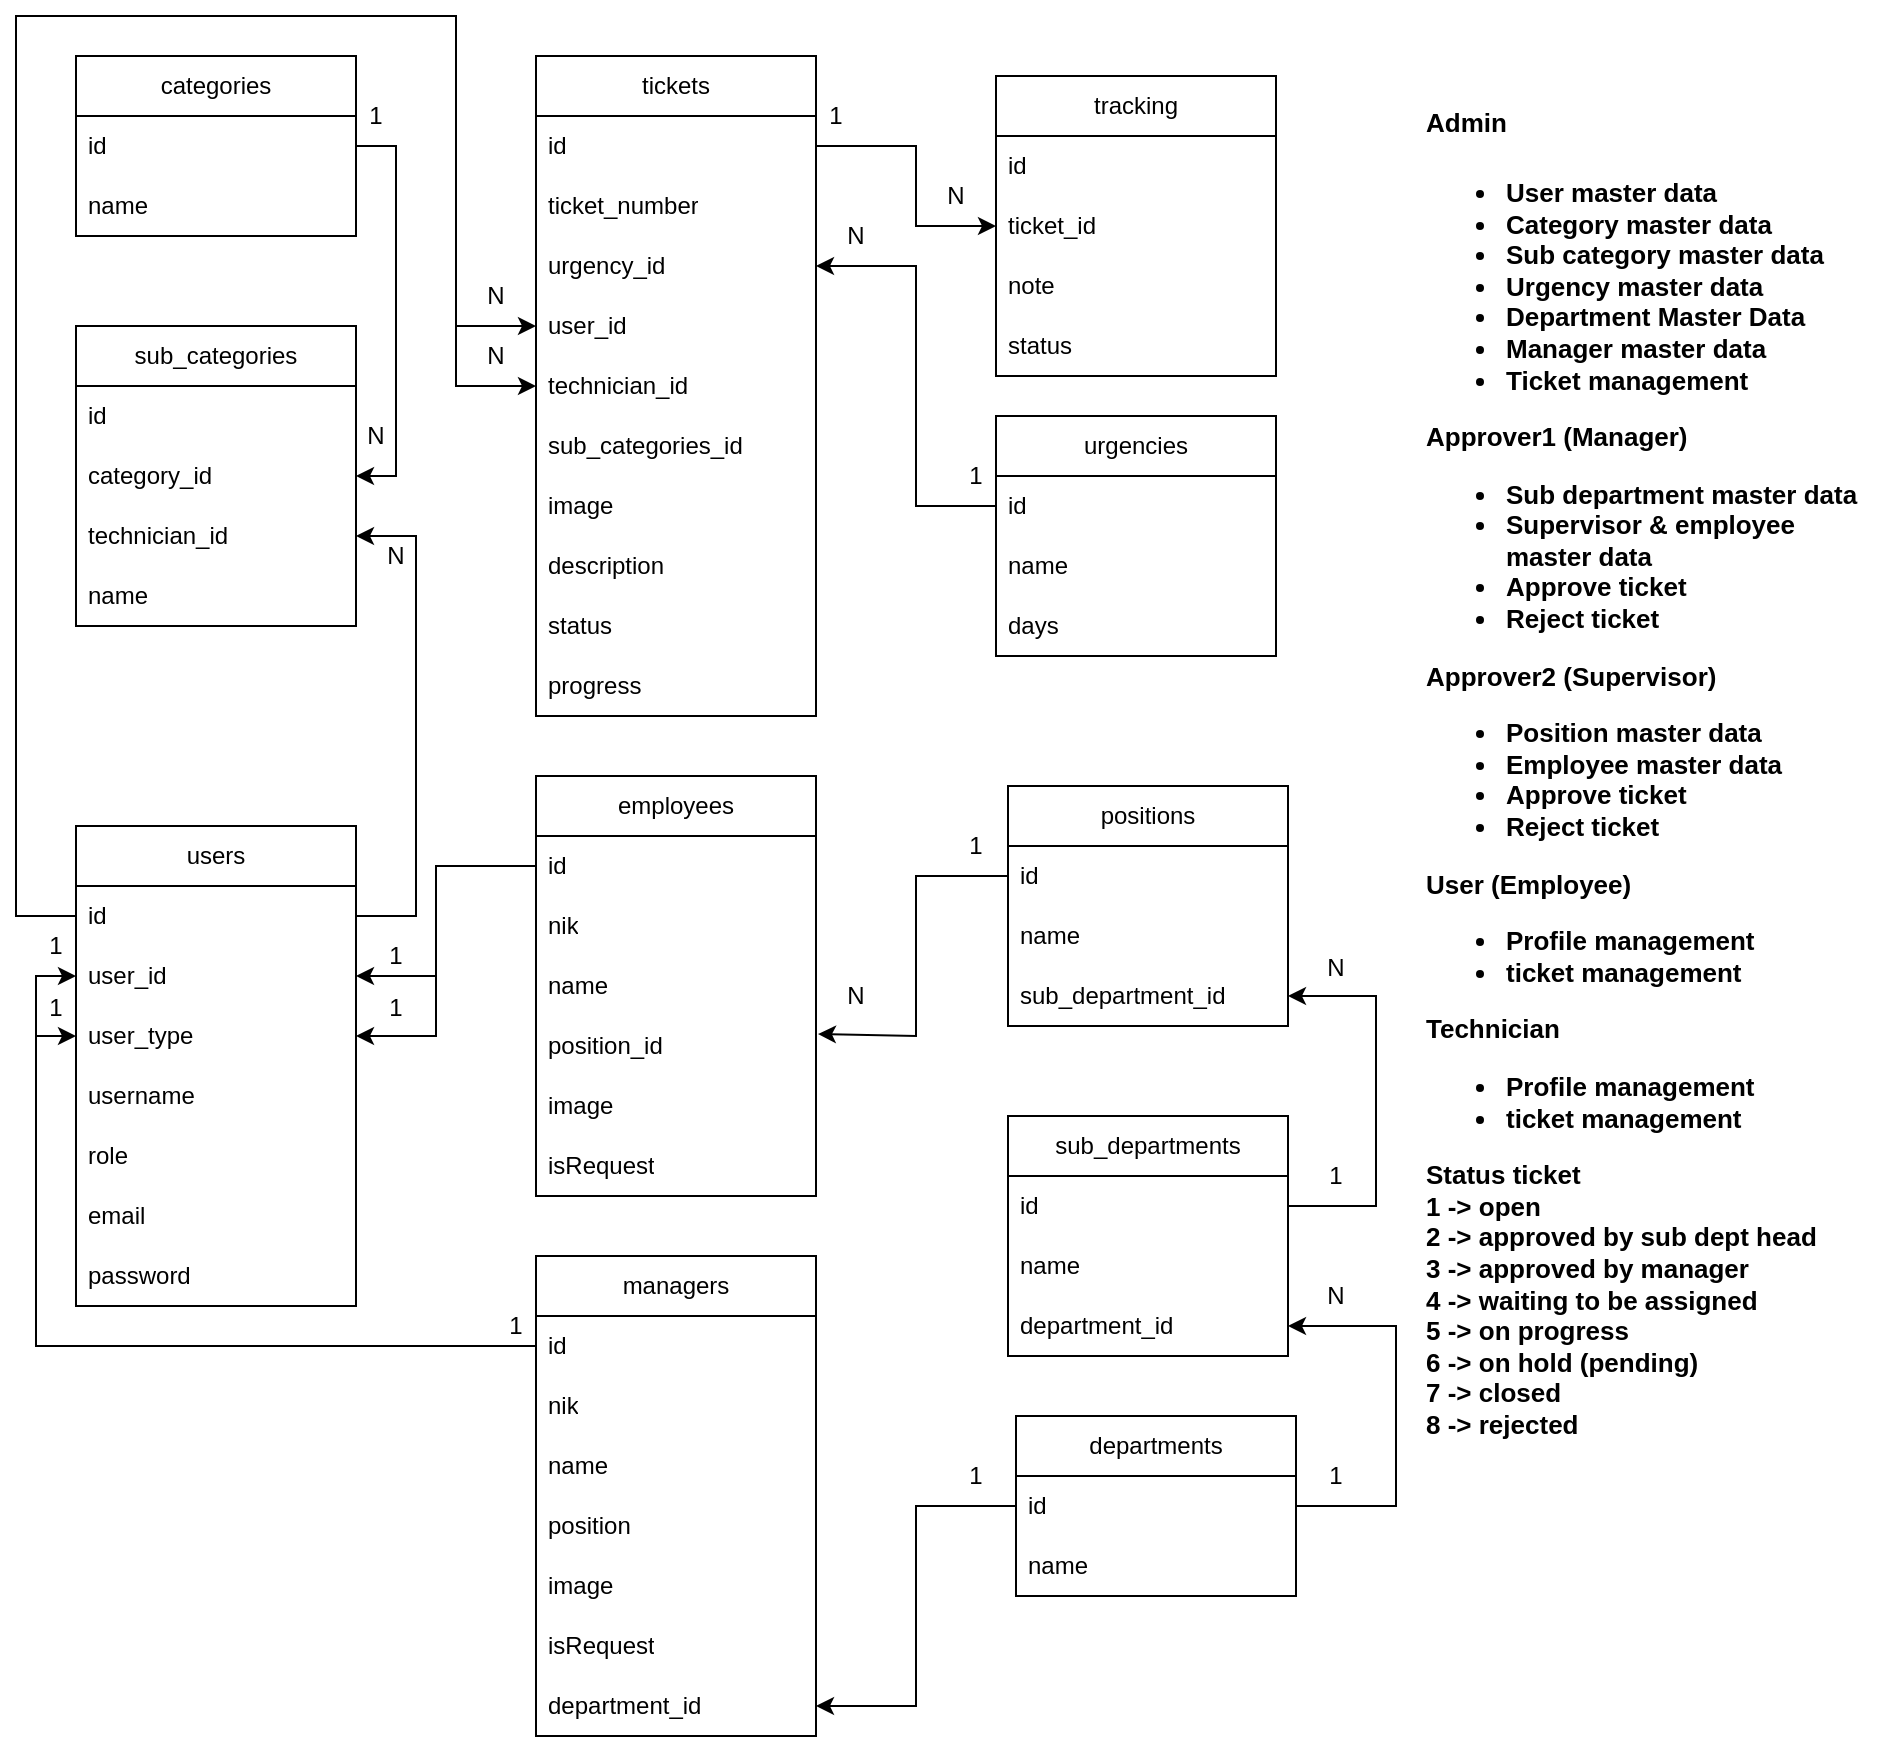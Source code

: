 <mxfile version="20.8.16" type="device"><diagram name="Page-1" id="0EuA_HHqCVJTJ_xs9rzS"><mxGraphModel dx="1036" dy="1723" grid="1" gridSize="10" guides="1" tooltips="1" connect="1" arrows="1" fold="1" page="1" pageScale="1" pageWidth="850" pageHeight="1100" math="0" shadow="0"><root><mxCell id="0"/><mxCell id="1" parent="0"/><mxCell id="qsexXVoCJ8P-9sN_48wS-1" value="users" style="swimlane;fontStyle=0;childLayout=stackLayout;horizontal=1;startSize=30;horizontalStack=0;resizeParent=1;resizeParentMax=0;resizeLast=0;collapsible=1;marginBottom=0;whiteSpace=wrap;html=1;" parent="1" vertex="1"><mxGeometry x="60" y="175" width="140" height="240" as="geometry"/></mxCell><mxCell id="qsexXVoCJ8P-9sN_48wS-2" value="id" style="text;strokeColor=none;fillColor=none;align=left;verticalAlign=middle;spacingLeft=4;spacingRight=4;overflow=hidden;points=[[0,0.5],[1,0.5]];portConstraint=eastwest;rotatable=0;whiteSpace=wrap;html=1;" parent="qsexXVoCJ8P-9sN_48wS-1" vertex="1"><mxGeometry y="30" width="140" height="30" as="geometry"/></mxCell><mxCell id="qsexXVoCJ8P-9sN_48wS-28" value="user_id" style="text;strokeColor=none;fillColor=none;align=left;verticalAlign=middle;spacingLeft=4;spacingRight=4;overflow=hidden;points=[[0,0.5],[1,0.5]];portConstraint=eastwest;rotatable=0;whiteSpace=wrap;html=1;" parent="qsexXVoCJ8P-9sN_48wS-1" vertex="1"><mxGeometry y="60" width="140" height="30" as="geometry"/></mxCell><mxCell id="W1S1gj_elr8ZswR3J34Q-18" value="user_type" style="text;strokeColor=none;fillColor=none;align=left;verticalAlign=middle;spacingLeft=4;spacingRight=4;overflow=hidden;points=[[0,0.5],[1,0.5]];portConstraint=eastwest;rotatable=0;whiteSpace=wrap;html=1;" parent="qsexXVoCJ8P-9sN_48wS-1" vertex="1"><mxGeometry y="90" width="140" height="30" as="geometry"/></mxCell><mxCell id="qsexXVoCJ8P-9sN_48wS-3" value="username" style="text;strokeColor=none;fillColor=none;align=left;verticalAlign=middle;spacingLeft=4;spacingRight=4;overflow=hidden;points=[[0,0.5],[1,0.5]];portConstraint=eastwest;rotatable=0;whiteSpace=wrap;html=1;" parent="qsexXVoCJ8P-9sN_48wS-1" vertex="1"><mxGeometry y="120" width="140" height="30" as="geometry"/></mxCell><mxCell id="LTJpfQezgxCZttNzm3SI-2" value="role" style="text;strokeColor=none;fillColor=none;align=left;verticalAlign=middle;spacingLeft=4;spacingRight=4;overflow=hidden;points=[[0,0.5],[1,0.5]];portConstraint=eastwest;rotatable=0;whiteSpace=wrap;html=1;" parent="qsexXVoCJ8P-9sN_48wS-1" vertex="1"><mxGeometry y="150" width="140" height="30" as="geometry"/></mxCell><mxCell id="qsexXVoCJ8P-9sN_48wS-4" value="email" style="text;strokeColor=none;fillColor=none;align=left;verticalAlign=middle;spacingLeft=4;spacingRight=4;overflow=hidden;points=[[0,0.5],[1,0.5]];portConstraint=eastwest;rotatable=0;whiteSpace=wrap;html=1;" parent="qsexXVoCJ8P-9sN_48wS-1" vertex="1"><mxGeometry y="180" width="140" height="30" as="geometry"/></mxCell><mxCell id="qsexXVoCJ8P-9sN_48wS-5" value="password" style="text;strokeColor=none;fillColor=none;align=left;verticalAlign=middle;spacingLeft=4;spacingRight=4;overflow=hidden;points=[[0,0.5],[1,0.5]];portConstraint=eastwest;rotatable=0;whiteSpace=wrap;html=1;" parent="qsexXVoCJ8P-9sN_48wS-1" vertex="1"><mxGeometry y="210" width="140" height="30" as="geometry"/></mxCell><mxCell id="qsexXVoCJ8P-9sN_48wS-7" value="employees" style="swimlane;fontStyle=0;childLayout=stackLayout;horizontal=1;startSize=30;horizontalStack=0;resizeParent=1;resizeParentMax=0;resizeLast=0;collapsible=1;marginBottom=0;whiteSpace=wrap;html=1;" parent="1" vertex="1"><mxGeometry x="290" y="150" width="140" height="210" as="geometry"/></mxCell><mxCell id="qsexXVoCJ8P-9sN_48wS-8" value="id" style="text;strokeColor=none;fillColor=none;align=left;verticalAlign=middle;spacingLeft=4;spacingRight=4;overflow=hidden;points=[[0,0.5],[1,0.5]];portConstraint=eastwest;rotatable=0;whiteSpace=wrap;html=1;" parent="qsexXVoCJ8P-9sN_48wS-7" vertex="1"><mxGeometry y="30" width="140" height="30" as="geometry"/></mxCell><mxCell id="qsexXVoCJ8P-9sN_48wS-9" value="nik" style="text;strokeColor=none;fillColor=none;align=left;verticalAlign=middle;spacingLeft=4;spacingRight=4;overflow=hidden;points=[[0,0.5],[1,0.5]];portConstraint=eastwest;rotatable=0;whiteSpace=wrap;html=1;" parent="qsexXVoCJ8P-9sN_48wS-7" vertex="1"><mxGeometry y="60" width="140" height="30" as="geometry"/></mxCell><mxCell id="qsexXVoCJ8P-9sN_48wS-10" value="name" style="text;strokeColor=none;fillColor=none;align=left;verticalAlign=middle;spacingLeft=4;spacingRight=4;overflow=hidden;points=[[0,0.5],[1,0.5]];portConstraint=eastwest;rotatable=0;whiteSpace=wrap;html=1;" parent="qsexXVoCJ8P-9sN_48wS-7" vertex="1"><mxGeometry y="90" width="140" height="30" as="geometry"/></mxCell><mxCell id="qsexXVoCJ8P-9sN_48wS-11" value="position_id" style="text;strokeColor=none;fillColor=none;align=left;verticalAlign=middle;spacingLeft=4;spacingRight=4;overflow=hidden;points=[[0,0.5],[1,0.5]];portConstraint=eastwest;rotatable=0;whiteSpace=wrap;html=1;" parent="qsexXVoCJ8P-9sN_48wS-7" vertex="1"><mxGeometry y="120" width="140" height="30" as="geometry"/></mxCell><mxCell id="W1S1gj_elr8ZswR3J34Q-35" value="image" style="text;strokeColor=none;fillColor=none;align=left;verticalAlign=middle;spacingLeft=4;spacingRight=4;overflow=hidden;points=[[0,0.5],[1,0.5]];portConstraint=eastwest;rotatable=0;whiteSpace=wrap;html=1;" parent="qsexXVoCJ8P-9sN_48wS-7" vertex="1"><mxGeometry y="150" width="140" height="30" as="geometry"/></mxCell><mxCell id="W1S1gj_elr8ZswR3J34Q-36" value="isRequest" style="text;strokeColor=none;fillColor=none;align=left;verticalAlign=middle;spacingLeft=4;spacingRight=4;overflow=hidden;points=[[0,0.5],[1,0.5]];portConstraint=eastwest;rotatable=0;whiteSpace=wrap;html=1;" parent="qsexXVoCJ8P-9sN_48wS-7" vertex="1"><mxGeometry y="180" width="140" height="30" as="geometry"/></mxCell><mxCell id="qsexXVoCJ8P-9sN_48wS-21" value="positions" style="swimlane;fontStyle=0;childLayout=stackLayout;horizontal=1;startSize=30;horizontalStack=0;resizeParent=1;resizeParentMax=0;resizeLast=0;collapsible=1;marginBottom=0;whiteSpace=wrap;html=1;" parent="1" vertex="1"><mxGeometry x="526" y="155" width="140" height="120" as="geometry"/></mxCell><mxCell id="qsexXVoCJ8P-9sN_48wS-22" value="id" style="text;strokeColor=none;fillColor=none;align=left;verticalAlign=middle;spacingLeft=4;spacingRight=4;overflow=hidden;points=[[0,0.5],[1,0.5]];portConstraint=eastwest;rotatable=0;whiteSpace=wrap;html=1;" parent="qsexXVoCJ8P-9sN_48wS-21" vertex="1"><mxGeometry y="30" width="140" height="30" as="geometry"/></mxCell><mxCell id="qsexXVoCJ8P-9sN_48wS-23" value="name" style="text;strokeColor=none;fillColor=none;align=left;verticalAlign=middle;spacingLeft=4;spacingRight=4;overflow=hidden;points=[[0,0.5],[1,0.5]];portConstraint=eastwest;rotatable=0;whiteSpace=wrap;html=1;" parent="qsexXVoCJ8P-9sN_48wS-21" vertex="1"><mxGeometry y="60" width="140" height="30" as="geometry"/></mxCell><mxCell id="qsexXVoCJ8P-9sN_48wS-29" value="sub_department_id" style="text;strokeColor=none;fillColor=none;align=left;verticalAlign=middle;spacingLeft=4;spacingRight=4;overflow=hidden;points=[[0,0.5],[1,0.5]];portConstraint=eastwest;rotatable=0;whiteSpace=wrap;html=1;" parent="qsexXVoCJ8P-9sN_48wS-21" vertex="1"><mxGeometry y="90" width="140" height="30" as="geometry"/></mxCell><mxCell id="qsexXVoCJ8P-9sN_48wS-31" value="" style="endArrow=classic;html=1;rounded=0;exitX=0;exitY=0.5;exitDx=0;exitDy=0;entryX=1.007;entryY=0.3;entryDx=0;entryDy=0;entryPerimeter=0;" parent="1" source="qsexXVoCJ8P-9sN_48wS-22" target="qsexXVoCJ8P-9sN_48wS-11" edge="1"><mxGeometry width="50" height="50" relative="1" as="geometry"><mxPoint x="400" y="310" as="sourcePoint"/><mxPoint x="450" y="260" as="targetPoint"/><Array as="points"><mxPoint x="480" y="200"/><mxPoint x="480" y="280"/></Array></mxGeometry></mxCell><mxCell id="qsexXVoCJ8P-9sN_48wS-32" value="" style="endArrow=classic;html=1;rounded=0;exitX=0;exitY=0.5;exitDx=0;exitDy=0;entryX=1;entryY=0.5;entryDx=0;entryDy=0;" parent="1" source="qsexXVoCJ8P-9sN_48wS-8" target="qsexXVoCJ8P-9sN_48wS-28" edge="1"><mxGeometry width="50" height="50" relative="1" as="geometry"><mxPoint x="400" y="310" as="sourcePoint"/><mxPoint x="450" y="260" as="targetPoint"/><Array as="points"><mxPoint x="240" y="195"/><mxPoint x="240" y="220"/><mxPoint x="240" y="250"/></Array></mxGeometry></mxCell><mxCell id="qsexXVoCJ8P-9sN_48wS-34" value="sub_departments" style="swimlane;fontStyle=0;childLayout=stackLayout;horizontal=1;startSize=30;horizontalStack=0;resizeParent=1;resizeParentMax=0;resizeLast=0;collapsible=1;marginBottom=0;whiteSpace=wrap;html=1;" parent="1" vertex="1"><mxGeometry x="526" y="320" width="140" height="120" as="geometry"/></mxCell><mxCell id="qsexXVoCJ8P-9sN_48wS-35" value="id" style="text;strokeColor=none;fillColor=none;align=left;verticalAlign=middle;spacingLeft=4;spacingRight=4;overflow=hidden;points=[[0,0.5],[1,0.5]];portConstraint=eastwest;rotatable=0;whiteSpace=wrap;html=1;" parent="qsexXVoCJ8P-9sN_48wS-34" vertex="1"><mxGeometry y="30" width="140" height="30" as="geometry"/></mxCell><mxCell id="qsexXVoCJ8P-9sN_48wS-36" value="name" style="text;strokeColor=none;fillColor=none;align=left;verticalAlign=middle;spacingLeft=4;spacingRight=4;overflow=hidden;points=[[0,0.5],[1,0.5]];portConstraint=eastwest;rotatable=0;whiteSpace=wrap;html=1;" parent="qsexXVoCJ8P-9sN_48wS-34" vertex="1"><mxGeometry y="60" width="140" height="30" as="geometry"/></mxCell><mxCell id="qsexXVoCJ8P-9sN_48wS-42" value="department_id" style="text;strokeColor=none;fillColor=none;align=left;verticalAlign=middle;spacingLeft=4;spacingRight=4;overflow=hidden;points=[[0,0.5],[1,0.5]];portConstraint=eastwest;rotatable=0;whiteSpace=wrap;html=1;" parent="qsexXVoCJ8P-9sN_48wS-34" vertex="1"><mxGeometry y="90" width="140" height="30" as="geometry"/></mxCell><mxCell id="qsexXVoCJ8P-9sN_48wS-38" value="" style="endArrow=classic;html=1;rounded=0;exitX=1;exitY=0.5;exitDx=0;exitDy=0;entryX=1;entryY=0.5;entryDx=0;entryDy=0;" parent="1" source="qsexXVoCJ8P-9sN_48wS-35" target="qsexXVoCJ8P-9sN_48wS-29" edge="1"><mxGeometry width="50" height="50" relative="1" as="geometry"><mxPoint x="400" y="310" as="sourcePoint"/><mxPoint x="450" y="260" as="targetPoint"/><Array as="points"><mxPoint x="710" y="365"/><mxPoint x="710" y="260"/></Array></mxGeometry></mxCell><mxCell id="qsexXVoCJ8P-9sN_48wS-39" value="departments" style="swimlane;fontStyle=0;childLayout=stackLayout;horizontal=1;startSize=30;horizontalStack=0;resizeParent=1;resizeParentMax=0;resizeLast=0;collapsible=1;marginBottom=0;whiteSpace=wrap;html=1;" parent="1" vertex="1"><mxGeometry x="530" y="470" width="140" height="90" as="geometry"/></mxCell><mxCell id="qsexXVoCJ8P-9sN_48wS-40" value="id" style="text;strokeColor=none;fillColor=none;align=left;verticalAlign=middle;spacingLeft=4;spacingRight=4;overflow=hidden;points=[[0,0.5],[1,0.5]];portConstraint=eastwest;rotatable=0;whiteSpace=wrap;html=1;" parent="qsexXVoCJ8P-9sN_48wS-39" vertex="1"><mxGeometry y="30" width="140" height="30" as="geometry"/></mxCell><mxCell id="qsexXVoCJ8P-9sN_48wS-41" value="name" style="text;strokeColor=none;fillColor=none;align=left;verticalAlign=middle;spacingLeft=4;spacingRight=4;overflow=hidden;points=[[0,0.5],[1,0.5]];portConstraint=eastwest;rotatable=0;whiteSpace=wrap;html=1;" parent="qsexXVoCJ8P-9sN_48wS-39" vertex="1"><mxGeometry y="60" width="140" height="30" as="geometry"/></mxCell><mxCell id="qsexXVoCJ8P-9sN_48wS-43" value="" style="endArrow=classic;html=1;rounded=0;exitX=1;exitY=0.5;exitDx=0;exitDy=0;entryX=1;entryY=0.5;entryDx=0;entryDy=0;" parent="1" source="qsexXVoCJ8P-9sN_48wS-40" target="qsexXVoCJ8P-9sN_48wS-42" edge="1"><mxGeometry width="50" height="50" relative="1" as="geometry"><mxPoint x="400" y="310" as="sourcePoint"/><mxPoint x="450" y="260" as="targetPoint"/><Array as="points"><mxPoint x="720" y="515"/><mxPoint x="720" y="425"/></Array></mxGeometry></mxCell><mxCell id="qsexXVoCJ8P-9sN_48wS-44" value="tickets" style="swimlane;fontStyle=0;childLayout=stackLayout;horizontal=1;startSize=30;horizontalStack=0;resizeParent=1;resizeParentMax=0;resizeLast=0;collapsible=1;marginBottom=0;whiteSpace=wrap;html=1;" parent="1" vertex="1"><mxGeometry x="290" y="-210" width="140" height="330" as="geometry"/></mxCell><mxCell id="qsexXVoCJ8P-9sN_48wS-45" value="id" style="text;strokeColor=none;fillColor=none;align=left;verticalAlign=middle;spacingLeft=4;spacingRight=4;overflow=hidden;points=[[0,0.5],[1,0.5]];portConstraint=eastwest;rotatable=0;whiteSpace=wrap;html=1;" parent="qsexXVoCJ8P-9sN_48wS-44" vertex="1"><mxGeometry y="30" width="140" height="30" as="geometry"/></mxCell><mxCell id="qsexXVoCJ8P-9sN_48wS-46" value="ticket_number" style="text;strokeColor=none;fillColor=none;align=left;verticalAlign=middle;spacingLeft=4;spacingRight=4;overflow=hidden;points=[[0,0.5],[1,0.5]];portConstraint=eastwest;rotatable=0;whiteSpace=wrap;html=1;" parent="qsexXVoCJ8P-9sN_48wS-44" vertex="1"><mxGeometry y="60" width="140" height="30" as="geometry"/></mxCell><mxCell id="qsexXVoCJ8P-9sN_48wS-87" value="urgency_id" style="text;strokeColor=none;fillColor=none;align=left;verticalAlign=middle;spacingLeft=4;spacingRight=4;overflow=hidden;points=[[0,0.5],[1,0.5]];portConstraint=eastwest;rotatable=0;whiteSpace=wrap;html=1;" parent="qsexXVoCJ8P-9sN_48wS-44" vertex="1"><mxGeometry y="90" width="140" height="30" as="geometry"/></mxCell><mxCell id="qsexXVoCJ8P-9sN_48wS-47" value="user_id" style="text;strokeColor=none;fillColor=none;align=left;verticalAlign=middle;spacingLeft=4;spacingRight=4;overflow=hidden;points=[[0,0.5],[1,0.5]];portConstraint=eastwest;rotatable=0;whiteSpace=wrap;html=1;" parent="qsexXVoCJ8P-9sN_48wS-44" vertex="1"><mxGeometry y="120" width="140" height="30" as="geometry"/></mxCell><mxCell id="qsexXVoCJ8P-9sN_48wS-54" value="technician_id" style="text;strokeColor=none;fillColor=none;align=left;verticalAlign=middle;spacingLeft=4;spacingRight=4;overflow=hidden;points=[[0,0.5],[1,0.5]];portConstraint=eastwest;rotatable=0;whiteSpace=wrap;html=1;" parent="qsexXVoCJ8P-9sN_48wS-44" vertex="1"><mxGeometry y="150" width="140" height="30" as="geometry"/></mxCell><mxCell id="qsexXVoCJ8P-9sN_48wS-48" value="sub_categories_id" style="text;strokeColor=none;fillColor=none;align=left;verticalAlign=middle;spacingLeft=4;spacingRight=4;overflow=hidden;points=[[0,0.5],[1,0.5]];portConstraint=eastwest;rotatable=0;whiteSpace=wrap;html=1;" parent="qsexXVoCJ8P-9sN_48wS-44" vertex="1"><mxGeometry y="180" width="140" height="30" as="geometry"/></mxCell><mxCell id="qsexXVoCJ8P-9sN_48wS-49" value="image" style="text;strokeColor=none;fillColor=none;align=left;verticalAlign=middle;spacingLeft=4;spacingRight=4;overflow=hidden;points=[[0,0.5],[1,0.5]];portConstraint=eastwest;rotatable=0;whiteSpace=wrap;html=1;" parent="qsexXVoCJ8P-9sN_48wS-44" vertex="1"><mxGeometry y="210" width="140" height="30" as="geometry"/></mxCell><mxCell id="qsexXVoCJ8P-9sN_48wS-51" value="description" style="text;strokeColor=none;fillColor=none;align=left;verticalAlign=middle;spacingLeft=4;spacingRight=4;overflow=hidden;points=[[0,0.5],[1,0.5]];portConstraint=eastwest;rotatable=0;whiteSpace=wrap;html=1;" parent="qsexXVoCJ8P-9sN_48wS-44" vertex="1"><mxGeometry y="240" width="140" height="30" as="geometry"/></mxCell><mxCell id="qsexXVoCJ8P-9sN_48wS-52" value="status" style="text;strokeColor=none;fillColor=none;align=left;verticalAlign=middle;spacingLeft=4;spacingRight=4;overflow=hidden;points=[[0,0.5],[1,0.5]];portConstraint=eastwest;rotatable=0;whiteSpace=wrap;html=1;" parent="qsexXVoCJ8P-9sN_48wS-44" vertex="1"><mxGeometry y="270" width="140" height="30" as="geometry"/></mxCell><mxCell id="qsexXVoCJ8P-9sN_48wS-53" value="progress" style="text;strokeColor=none;fillColor=none;align=left;verticalAlign=middle;spacingLeft=4;spacingRight=4;overflow=hidden;points=[[0,0.5],[1,0.5]];portConstraint=eastwest;rotatable=0;whiteSpace=wrap;html=1;" parent="qsexXVoCJ8P-9sN_48wS-44" vertex="1"><mxGeometry y="300" width="140" height="30" as="geometry"/></mxCell><mxCell id="qsexXVoCJ8P-9sN_48wS-58" value="categories" style="swimlane;fontStyle=0;childLayout=stackLayout;horizontal=1;startSize=30;horizontalStack=0;resizeParent=1;resizeParentMax=0;resizeLast=0;collapsible=1;marginBottom=0;whiteSpace=wrap;html=1;" parent="1" vertex="1"><mxGeometry x="60" y="-210" width="140" height="90" as="geometry"/></mxCell><mxCell id="qsexXVoCJ8P-9sN_48wS-59" value="id" style="text;strokeColor=none;fillColor=none;align=left;verticalAlign=middle;spacingLeft=4;spacingRight=4;overflow=hidden;points=[[0,0.5],[1,0.5]];portConstraint=eastwest;rotatable=0;whiteSpace=wrap;html=1;" parent="qsexXVoCJ8P-9sN_48wS-58" vertex="1"><mxGeometry y="30" width="140" height="30" as="geometry"/></mxCell><mxCell id="qsexXVoCJ8P-9sN_48wS-60" value="name" style="text;strokeColor=none;fillColor=none;align=left;verticalAlign=middle;spacingLeft=4;spacingRight=4;overflow=hidden;points=[[0,0.5],[1,0.5]];portConstraint=eastwest;rotatable=0;whiteSpace=wrap;html=1;" parent="qsexXVoCJ8P-9sN_48wS-58" vertex="1"><mxGeometry y="60" width="140" height="30" as="geometry"/></mxCell><mxCell id="qsexXVoCJ8P-9sN_48wS-64" value="sub_categories" style="swimlane;fontStyle=0;childLayout=stackLayout;horizontal=1;startSize=30;horizontalStack=0;resizeParent=1;resizeParentMax=0;resizeLast=0;collapsible=1;marginBottom=0;whiteSpace=wrap;html=1;" parent="1" vertex="1"><mxGeometry x="60" y="-75" width="140" height="150" as="geometry"/></mxCell><mxCell id="qsexXVoCJ8P-9sN_48wS-65" value="id" style="text;strokeColor=none;fillColor=none;align=left;verticalAlign=middle;spacingLeft=4;spacingRight=4;overflow=hidden;points=[[0,0.5],[1,0.5]];portConstraint=eastwest;rotatable=0;whiteSpace=wrap;html=1;" parent="qsexXVoCJ8P-9sN_48wS-64" vertex="1"><mxGeometry y="30" width="140" height="30" as="geometry"/></mxCell><mxCell id="qsexXVoCJ8P-9sN_48wS-67" value="category_id" style="text;strokeColor=none;fillColor=none;align=left;verticalAlign=middle;spacingLeft=4;spacingRight=4;overflow=hidden;points=[[0,0.5],[1,0.5]];portConstraint=eastwest;rotatable=0;whiteSpace=wrap;html=1;" parent="qsexXVoCJ8P-9sN_48wS-64" vertex="1"><mxGeometry y="60" width="140" height="30" as="geometry"/></mxCell><mxCell id="W1S1gj_elr8ZswR3J34Q-43" value="technician_id" style="text;strokeColor=none;fillColor=none;align=left;verticalAlign=middle;spacingLeft=4;spacingRight=4;overflow=hidden;points=[[0,0.5],[1,0.5]];portConstraint=eastwest;rotatable=0;whiteSpace=wrap;html=1;" parent="qsexXVoCJ8P-9sN_48wS-64" vertex="1"><mxGeometry y="90" width="140" height="30" as="geometry"/></mxCell><mxCell id="qsexXVoCJ8P-9sN_48wS-66" value="name" style="text;strokeColor=none;fillColor=none;align=left;verticalAlign=middle;spacingLeft=4;spacingRight=4;overflow=hidden;points=[[0,0.5],[1,0.5]];portConstraint=eastwest;rotatable=0;whiteSpace=wrap;html=1;" parent="qsexXVoCJ8P-9sN_48wS-64" vertex="1"><mxGeometry y="120" width="140" height="30" as="geometry"/></mxCell><mxCell id="qsexXVoCJ8P-9sN_48wS-70" value="tracking" style="swimlane;fontStyle=0;childLayout=stackLayout;horizontal=1;startSize=30;horizontalStack=0;resizeParent=1;resizeParentMax=0;resizeLast=0;collapsible=1;marginBottom=0;whiteSpace=wrap;html=1;" parent="1" vertex="1"><mxGeometry x="520" y="-200" width="140" height="150" as="geometry"/></mxCell><mxCell id="qsexXVoCJ8P-9sN_48wS-71" value="id" style="text;strokeColor=none;fillColor=none;align=left;verticalAlign=middle;spacingLeft=4;spacingRight=4;overflow=hidden;points=[[0,0.5],[1,0.5]];portConstraint=eastwest;rotatable=0;whiteSpace=wrap;html=1;" parent="qsexXVoCJ8P-9sN_48wS-70" vertex="1"><mxGeometry y="30" width="140" height="30" as="geometry"/></mxCell><mxCell id="qsexXVoCJ8P-9sN_48wS-80" value="ticket_id" style="text;strokeColor=none;fillColor=none;align=left;verticalAlign=middle;spacingLeft=4;spacingRight=4;overflow=hidden;points=[[0,0.5],[1,0.5]];portConstraint=eastwest;rotatable=0;whiteSpace=wrap;html=1;" parent="qsexXVoCJ8P-9sN_48wS-70" vertex="1"><mxGeometry y="60" width="140" height="30" as="geometry"/></mxCell><mxCell id="qsexXVoCJ8P-9sN_48wS-72" value="note" style="text;strokeColor=none;fillColor=none;align=left;verticalAlign=middle;spacingLeft=4;spacingRight=4;overflow=hidden;points=[[0,0.5],[1,0.5]];portConstraint=eastwest;rotatable=0;whiteSpace=wrap;html=1;" parent="qsexXVoCJ8P-9sN_48wS-70" vertex="1"><mxGeometry y="90" width="140" height="30" as="geometry"/></mxCell><mxCell id="qsexXVoCJ8P-9sN_48wS-73" value="status" style="text;strokeColor=none;fillColor=none;align=left;verticalAlign=middle;spacingLeft=4;spacingRight=4;overflow=hidden;points=[[0,0.5],[1,0.5]];portConstraint=eastwest;rotatable=0;whiteSpace=wrap;html=1;" parent="qsexXVoCJ8P-9sN_48wS-70" vertex="1"><mxGeometry y="120" width="140" height="30" as="geometry"/></mxCell><mxCell id="qsexXVoCJ8P-9sN_48wS-81" value="" style="endArrow=classic;html=1;rounded=0;exitX=1;exitY=0.5;exitDx=0;exitDy=0;entryX=0;entryY=0.5;entryDx=0;entryDy=0;" parent="1" source="qsexXVoCJ8P-9sN_48wS-45" target="qsexXVoCJ8P-9sN_48wS-80" edge="1"><mxGeometry width="50" height="50" relative="1" as="geometry"><mxPoint x="290" y="70" as="sourcePoint"/><mxPoint x="340" y="20" as="targetPoint"/><Array as="points"><mxPoint x="480" y="-165"/><mxPoint x="480" y="-125"/></Array></mxGeometry></mxCell><mxCell id="qsexXVoCJ8P-9sN_48wS-82" value="urgencies" style="swimlane;fontStyle=0;childLayout=stackLayout;horizontal=1;startSize=30;horizontalStack=0;resizeParent=1;resizeParentMax=0;resizeLast=0;collapsible=1;marginBottom=0;whiteSpace=wrap;html=1;" parent="1" vertex="1"><mxGeometry x="520" y="-30" width="140" height="120" as="geometry"/></mxCell><mxCell id="qsexXVoCJ8P-9sN_48wS-83" value="id" style="text;strokeColor=none;fillColor=none;align=left;verticalAlign=middle;spacingLeft=4;spacingRight=4;overflow=hidden;points=[[0,0.5],[1,0.5]];portConstraint=eastwest;rotatable=0;whiteSpace=wrap;html=1;" parent="qsexXVoCJ8P-9sN_48wS-82" vertex="1"><mxGeometry y="30" width="140" height="30" as="geometry"/></mxCell><mxCell id="qsexXVoCJ8P-9sN_48wS-84" value="name" style="text;strokeColor=none;fillColor=none;align=left;verticalAlign=middle;spacingLeft=4;spacingRight=4;overflow=hidden;points=[[0,0.5],[1,0.5]];portConstraint=eastwest;rotatable=0;whiteSpace=wrap;html=1;" parent="qsexXVoCJ8P-9sN_48wS-82" vertex="1"><mxGeometry y="60" width="140" height="30" as="geometry"/></mxCell><mxCell id="qsexXVoCJ8P-9sN_48wS-85" value="days" style="text;strokeColor=none;fillColor=none;align=left;verticalAlign=middle;spacingLeft=4;spacingRight=4;overflow=hidden;points=[[0,0.5],[1,0.5]];portConstraint=eastwest;rotatable=0;whiteSpace=wrap;html=1;" parent="qsexXVoCJ8P-9sN_48wS-82" vertex="1"><mxGeometry y="90" width="140" height="30" as="geometry"/></mxCell><mxCell id="qsexXVoCJ8P-9sN_48wS-88" value="" style="endArrow=classic;html=1;rounded=0;entryX=1;entryY=0.5;entryDx=0;entryDy=0;exitX=0;exitY=0.5;exitDx=0;exitDy=0;" parent="1" source="qsexXVoCJ8P-9sN_48wS-83" target="qsexXVoCJ8P-9sN_48wS-87" edge="1"><mxGeometry width="50" height="50" relative="1" as="geometry"><mxPoint x="290" y="-40" as="sourcePoint"/><mxPoint x="340" y="-90" as="targetPoint"/><Array as="points"><mxPoint x="480" y="15"/><mxPoint x="480" y="-105"/></Array></mxGeometry></mxCell><mxCell id="qsexXVoCJ8P-9sN_48wS-89" value="1" style="text;html=1;strokeColor=none;fillColor=none;align=center;verticalAlign=middle;whiteSpace=wrap;rounded=0;" parent="1" vertex="1"><mxGeometry x="680" y="490" width="20" height="20" as="geometry"/></mxCell><mxCell id="qsexXVoCJ8P-9sN_48wS-90" value="N" style="text;html=1;strokeColor=none;fillColor=none;align=center;verticalAlign=middle;whiteSpace=wrap;rounded=0;" parent="1" vertex="1"><mxGeometry x="680" y="400" width="20" height="20" as="geometry"/></mxCell><mxCell id="qsexXVoCJ8P-9sN_48wS-91" value="1" style="text;html=1;strokeColor=none;fillColor=none;align=center;verticalAlign=middle;whiteSpace=wrap;rounded=0;" parent="1" vertex="1"><mxGeometry x="680" y="340" width="20" height="20" as="geometry"/></mxCell><mxCell id="qsexXVoCJ8P-9sN_48wS-92" value="N" style="text;html=1;strokeColor=none;fillColor=none;align=center;verticalAlign=middle;whiteSpace=wrap;rounded=0;" parent="1" vertex="1"><mxGeometry x="680" y="236" width="20" height="20" as="geometry"/></mxCell><mxCell id="qsexXVoCJ8P-9sN_48wS-93" value="1" style="text;html=1;strokeColor=none;fillColor=none;align=center;verticalAlign=middle;whiteSpace=wrap;rounded=0;" parent="1" vertex="1"><mxGeometry x="500" y="175" width="20" height="20" as="geometry"/></mxCell><mxCell id="qsexXVoCJ8P-9sN_48wS-94" value="N" style="text;html=1;strokeColor=none;fillColor=none;align=center;verticalAlign=middle;whiteSpace=wrap;rounded=0;" parent="1" vertex="1"><mxGeometry x="440" y="250" width="20" height="20" as="geometry"/></mxCell><mxCell id="qsexXVoCJ8P-9sN_48wS-96" value="1" style="text;html=1;strokeColor=none;fillColor=none;align=center;verticalAlign=middle;whiteSpace=wrap;rounded=0;" parent="1" vertex="1"><mxGeometry x="210" y="230" width="20" height="20" as="geometry"/></mxCell><mxCell id="qsexXVoCJ8P-9sN_48wS-101" value="1" style="text;html=1;strokeColor=none;fillColor=none;align=center;verticalAlign=middle;whiteSpace=wrap;rounded=0;" parent="1" vertex="1"><mxGeometry x="430" y="-190" width="20" height="20" as="geometry"/></mxCell><mxCell id="qsexXVoCJ8P-9sN_48wS-102" value="N" style="text;html=1;strokeColor=none;fillColor=none;align=center;verticalAlign=middle;whiteSpace=wrap;rounded=0;" parent="1" vertex="1"><mxGeometry x="490" y="-150" width="20" height="20" as="geometry"/></mxCell><mxCell id="qsexXVoCJ8P-9sN_48wS-103" value="N" style="text;html=1;strokeColor=none;fillColor=none;align=center;verticalAlign=middle;whiteSpace=wrap;rounded=0;" parent="1" vertex="1"><mxGeometry x="440" y="-130" width="20" height="20" as="geometry"/></mxCell><mxCell id="qsexXVoCJ8P-9sN_48wS-104" value="1" style="text;html=1;strokeColor=none;fillColor=none;align=center;verticalAlign=middle;whiteSpace=wrap;rounded=0;" parent="1" vertex="1"><mxGeometry x="500" y="-10" width="20" height="20" as="geometry"/></mxCell><mxCell id="qsexXVoCJ8P-9sN_48wS-107" value="N" style="text;html=1;strokeColor=none;fillColor=none;align=center;verticalAlign=middle;whiteSpace=wrap;rounded=0;" parent="1" vertex="1"><mxGeometry x="260" y="-100" width="20" height="20" as="geometry"/></mxCell><mxCell id="LTJpfQezgxCZttNzm3SI-1" value="&lt;h1&gt;&lt;b style=&quot;font-size: 13px; background-color: initial;&quot;&gt;Admin&lt;/b&gt;&lt;br&gt;&lt;/h1&gt;&lt;div style=&quot;font-size: 13px;&quot;&gt;&lt;ul style=&quot;&quot;&gt;&lt;li&gt;&lt;b style=&quot;&quot;&gt;&lt;font style=&quot;font-size: 13px;&quot;&gt;User master data&lt;/font&gt;&lt;/b&gt;&lt;/li&gt;&lt;li&gt;&lt;b style=&quot;&quot;&gt;&lt;font style=&quot;font-size: 13px;&quot;&gt;Category master data&lt;/font&gt;&lt;/b&gt;&lt;/li&gt;&lt;li&gt;&lt;b style=&quot;&quot;&gt;&lt;font style=&quot;font-size: 13px;&quot;&gt;Sub category master data&lt;/font&gt;&lt;/b&gt;&lt;/li&gt;&lt;li&gt;&lt;b style=&quot;&quot;&gt;&lt;font style=&quot;font-size: 13px;&quot;&gt;Urgency master data&lt;/font&gt;&lt;/b&gt;&lt;/li&gt;&lt;li&gt;&lt;b style=&quot;&quot;&gt;&lt;font style=&quot;font-size: 13px;&quot;&gt;Department Master Data&lt;/font&gt;&lt;/b&gt;&lt;/li&gt;&lt;li&gt;&lt;b style=&quot;&quot;&gt;&lt;font style=&quot;font-size: 13px;&quot;&gt;Manager master data&lt;/font&gt;&lt;/b&gt;&lt;/li&gt;&lt;li&gt;&lt;b style=&quot;&quot;&gt;&lt;font style=&quot;font-size: 13px;&quot;&gt;Ticket management&amp;nbsp;&lt;/font&gt;&lt;/b&gt;&lt;/li&gt;&lt;/ul&gt;&lt;/div&gt;&lt;div style=&quot;font-size: 13px;&quot;&gt;&lt;b&gt;&lt;font style=&quot;font-size: 13px;&quot;&gt;Approver1 (Manager)&lt;/font&gt;&lt;/b&gt;&lt;/div&gt;&lt;div style=&quot;font-size: 13px;&quot;&gt;&lt;ul&gt;&lt;li&gt;&lt;b&gt;&lt;font style=&quot;font-size: 13px;&quot;&gt;Sub department master data&lt;/font&gt;&lt;/b&gt;&lt;/li&gt;&lt;li&gt;&lt;b&gt;&lt;font style=&quot;font-size: 13px;&quot;&gt;Supervisor &amp;amp; employee master data&lt;/font&gt;&lt;/b&gt;&lt;/li&gt;&lt;li&gt;&lt;b&gt;&lt;font style=&quot;font-size: 13px;&quot;&gt;Approve ticket&lt;/font&gt;&lt;/b&gt;&lt;/li&gt;&lt;li&gt;&lt;b&gt;&lt;font style=&quot;font-size: 13px;&quot;&gt;Reject ticket&lt;/font&gt;&lt;/b&gt;&lt;/li&gt;&lt;/ul&gt;&lt;div&gt;&lt;div style=&quot;border-color: var(--border-color);&quot;&gt;&lt;b style=&quot;border-color: var(--border-color);&quot;&gt;&lt;font style=&quot;font-size: 13px;&quot;&gt;Approver2 (Supervisor)&lt;/font&gt;&lt;/b&gt;&lt;/div&gt;&lt;div style=&quot;border-color: var(--border-color);&quot;&gt;&lt;ul style=&quot;border-color: var(--border-color);&quot;&gt;&lt;li style=&quot;border-color: var(--border-color);&quot;&gt;&lt;b style=&quot;border-color: var(--border-color);&quot;&gt;&lt;font style=&quot;font-size: 13px;&quot;&gt;Position master data&lt;/font&gt;&lt;/b&gt;&lt;/li&gt;&lt;li style=&quot;border-color: var(--border-color);&quot;&gt;&lt;b style=&quot;border-color: var(--border-color);&quot;&gt;&lt;font style=&quot;font-size: 13px;&quot;&gt;Employee master data&lt;/font&gt;&lt;/b&gt;&lt;/li&gt;&lt;li style=&quot;border-color: var(--border-color);&quot;&gt;&lt;b style=&quot;border-color: var(--border-color);&quot;&gt;&lt;font style=&quot;font-size: 13px;&quot;&gt;Approve ticket&lt;/font&gt;&lt;/b&gt;&lt;/li&gt;&lt;li style=&quot;border-color: var(--border-color);&quot;&gt;&lt;b style=&quot;border-color: var(--border-color);&quot;&gt;&lt;font style=&quot;font-size: 13px;&quot;&gt;Reject ticket&lt;/font&gt;&lt;/b&gt;&lt;/li&gt;&lt;/ul&gt;&lt;/div&gt;&lt;/div&gt;&lt;/div&gt;&lt;div style=&quot;font-size: 13px;&quot;&gt;&lt;b&gt;&lt;font style=&quot;font-size: 13px;&quot;&gt;User (Employee)&lt;/font&gt;&lt;/b&gt;&lt;/div&gt;&lt;div style=&quot;font-size: 13px;&quot;&gt;&lt;ul&gt;&lt;li&gt;&lt;b&gt;&lt;font style=&quot;font-size: 13px;&quot;&gt;Profile management&lt;/font&gt;&lt;/b&gt;&lt;/li&gt;&lt;li&gt;&lt;b&gt;&lt;font style=&quot;font-size: 13px;&quot;&gt;ticket management&lt;/font&gt;&lt;/b&gt;&lt;/li&gt;&lt;/ul&gt;&lt;/div&gt;&lt;div style=&quot;font-size: 13px;&quot;&gt;&lt;b style=&quot;&quot;&gt;&lt;font style=&quot;font-size: 13px;&quot;&gt;Technician&lt;/font&gt;&lt;/b&gt;&lt;/div&gt;&lt;div style=&quot;font-size: 13px;&quot;&gt;&lt;ul style=&quot;&quot;&gt;&lt;li style=&quot;&quot;&gt;&lt;b&gt;&lt;font style=&quot;font-size: 13px;&quot;&gt;Profile management&lt;/font&gt;&lt;/b&gt;&lt;/li&gt;&lt;li style=&quot;&quot;&gt;&lt;b style=&quot;&quot;&gt;&lt;font style=&quot;font-size: 13px;&quot;&gt;ticket management&lt;/font&gt;&lt;/b&gt;&lt;/li&gt;&lt;/ul&gt;&lt;div&gt;&lt;b&gt;Status ticket&lt;/b&gt;&lt;/div&gt;&lt;div&gt;&lt;b&gt;1 -&amp;gt; open&lt;/b&gt;&lt;/div&gt;&lt;div&gt;&lt;b&gt;2 -&amp;gt; approved by sub dept head&lt;/b&gt;&lt;/div&gt;&lt;div&gt;&lt;b&gt;3 -&amp;gt; approved by manager&lt;/b&gt;&lt;/div&gt;&lt;div&gt;&lt;b&gt;4 -&amp;gt; waiting to be assigned&lt;/b&gt;&lt;/div&gt;&lt;div&gt;&lt;b&gt;5 -&amp;gt; on progress&lt;/b&gt;&lt;/div&gt;&lt;div&gt;&lt;b&gt;6 -&amp;gt; on hold (pending)&lt;/b&gt;&lt;/div&gt;&lt;div&gt;&lt;b&gt;7 -&amp;gt; closed&lt;/b&gt;&lt;/div&gt;&lt;div&gt;&lt;b&gt;8 -&amp;gt; rejected&amp;nbsp;&lt;/b&gt;&lt;/div&gt;&lt;/div&gt;" style="text;html=1;strokeColor=none;fillColor=none;spacing=5;spacingTop=-20;whiteSpace=wrap;overflow=hidden;rounded=0;" parent="1" vertex="1"><mxGeometry x="730" y="-200" width="230" height="730" as="geometry"/></mxCell><mxCell id="W1S1gj_elr8ZswR3J34Q-6" value="managers" style="swimlane;fontStyle=0;childLayout=stackLayout;horizontal=1;startSize=30;horizontalStack=0;resizeParent=1;resizeParentMax=0;resizeLast=0;collapsible=1;marginBottom=0;whiteSpace=wrap;html=1;" parent="1" vertex="1"><mxGeometry x="290" y="390" width="140" height="240" as="geometry"/></mxCell><mxCell id="W1S1gj_elr8ZswR3J34Q-7" value="id" style="text;strokeColor=none;fillColor=none;align=left;verticalAlign=middle;spacingLeft=4;spacingRight=4;overflow=hidden;points=[[0,0.5],[1,0.5]];portConstraint=eastwest;rotatable=0;whiteSpace=wrap;html=1;" parent="W1S1gj_elr8ZswR3J34Q-6" vertex="1"><mxGeometry y="30" width="140" height="30" as="geometry"/></mxCell><mxCell id="W1S1gj_elr8ZswR3J34Q-8" value="nik" style="text;strokeColor=none;fillColor=none;align=left;verticalAlign=middle;spacingLeft=4;spacingRight=4;overflow=hidden;points=[[0,0.5],[1,0.5]];portConstraint=eastwest;rotatable=0;whiteSpace=wrap;html=1;" parent="W1S1gj_elr8ZswR3J34Q-6" vertex="1"><mxGeometry y="60" width="140" height="30" as="geometry"/></mxCell><mxCell id="W1S1gj_elr8ZswR3J34Q-9" value="name" style="text;strokeColor=none;fillColor=none;align=left;verticalAlign=middle;spacingLeft=4;spacingRight=4;overflow=hidden;points=[[0,0.5],[1,0.5]];portConstraint=eastwest;rotatable=0;whiteSpace=wrap;html=1;" parent="W1S1gj_elr8ZswR3J34Q-6" vertex="1"><mxGeometry y="90" width="140" height="30" as="geometry"/></mxCell><mxCell id="W1S1gj_elr8ZswR3J34Q-29" value="position" style="text;strokeColor=none;fillColor=none;align=left;verticalAlign=middle;spacingLeft=4;spacingRight=4;overflow=hidden;points=[[0,0.5],[1,0.5]];portConstraint=eastwest;rotatable=0;whiteSpace=wrap;html=1;" parent="W1S1gj_elr8ZswR3J34Q-6" vertex="1"><mxGeometry y="120" width="140" height="30" as="geometry"/></mxCell><mxCell id="W1S1gj_elr8ZswR3J34Q-42" value="image" style="text;strokeColor=none;fillColor=none;align=left;verticalAlign=middle;spacingLeft=4;spacingRight=4;overflow=hidden;points=[[0,0.5],[1,0.5]];portConstraint=eastwest;rotatable=0;whiteSpace=wrap;html=1;" parent="W1S1gj_elr8ZswR3J34Q-6" vertex="1"><mxGeometry y="150" width="140" height="30" as="geometry"/></mxCell><mxCell id="W1S1gj_elr8ZswR3J34Q-53" value="isRequest" style="text;strokeColor=none;fillColor=none;align=left;verticalAlign=middle;spacingLeft=4;spacingRight=4;overflow=hidden;points=[[0,0.5],[1,0.5]];portConstraint=eastwest;rotatable=0;whiteSpace=wrap;html=1;" parent="W1S1gj_elr8ZswR3J34Q-6" vertex="1"><mxGeometry y="180" width="140" height="30" as="geometry"/></mxCell><mxCell id="W1S1gj_elr8ZswR3J34Q-10" value="department_id&amp;nbsp;" style="text;strokeColor=none;fillColor=none;align=left;verticalAlign=middle;spacingLeft=4;spacingRight=4;overflow=hidden;points=[[0,0.5],[1,0.5]];portConstraint=eastwest;rotatable=0;whiteSpace=wrap;html=1;" parent="W1S1gj_elr8ZswR3J34Q-6" vertex="1"><mxGeometry y="210" width="140" height="30" as="geometry"/></mxCell><mxCell id="W1S1gj_elr8ZswR3J34Q-15" value="" style="edgeStyle=orthogonalEdgeStyle;rounded=0;orthogonalLoop=1;jettySize=auto;html=1;entryX=1;entryY=0.5;entryDx=0;entryDy=0;" parent="1" source="qsexXVoCJ8P-9sN_48wS-40" target="W1S1gj_elr8ZswR3J34Q-10" edge="1"><mxGeometry relative="1" as="geometry"/></mxCell><mxCell id="W1S1gj_elr8ZswR3J34Q-16" value="1" style="text;html=1;strokeColor=none;fillColor=none;align=center;verticalAlign=middle;whiteSpace=wrap;rounded=0;" parent="1" vertex="1"><mxGeometry x="500" y="490" width="20" height="20" as="geometry"/></mxCell><mxCell id="W1S1gj_elr8ZswR3J34Q-23" value="1" style="text;html=1;strokeColor=none;fillColor=none;align=center;verticalAlign=middle;whiteSpace=wrap;rounded=0;" parent="1" vertex="1"><mxGeometry x="270" y="415" width="20" height="20" as="geometry"/></mxCell><mxCell id="W1S1gj_elr8ZswR3J34Q-25" value="1" style="text;html=1;strokeColor=none;fillColor=none;align=center;verticalAlign=middle;whiteSpace=wrap;rounded=0;" parent="1" vertex="1"><mxGeometry x="210" y="256" width="20" height="20" as="geometry"/></mxCell><mxCell id="W1S1gj_elr8ZswR3J34Q-28" style="edgeStyle=orthogonalEdgeStyle;rounded=0;orthogonalLoop=1;jettySize=auto;html=1;entryX=1;entryY=0.5;entryDx=0;entryDy=0;" parent="1" source="qsexXVoCJ8P-9sN_48wS-8" target="W1S1gj_elr8ZswR3J34Q-18" edge="1"><mxGeometry relative="1" as="geometry"><Array as="points"><mxPoint x="240" y="195"/><mxPoint x="240" y="280"/></Array></mxGeometry></mxCell><mxCell id="W1S1gj_elr8ZswR3J34Q-45" value="N" style="text;html=1;strokeColor=none;fillColor=none;align=center;verticalAlign=middle;whiteSpace=wrap;rounded=0;" parent="1" vertex="1"><mxGeometry x="210" y="30" width="20" height="20" as="geometry"/></mxCell><mxCell id="W1S1gj_elr8ZswR3J34Q-46" style="edgeStyle=orthogonalEdgeStyle;rounded=0;orthogonalLoop=1;jettySize=auto;html=1;entryX=1;entryY=0.5;entryDx=0;entryDy=0;" parent="1" source="qsexXVoCJ8P-9sN_48wS-59" target="qsexXVoCJ8P-9sN_48wS-67" edge="1"><mxGeometry relative="1" as="geometry"><Array as="points"><mxPoint x="220" y="-165"/><mxPoint x="220"/></Array></mxGeometry></mxCell><mxCell id="W1S1gj_elr8ZswR3J34Q-47" value="1" style="text;html=1;strokeColor=none;fillColor=none;align=center;verticalAlign=middle;whiteSpace=wrap;rounded=0;" parent="1" vertex="1"><mxGeometry x="200" y="-190" width="20" height="20" as="geometry"/></mxCell><mxCell id="W1S1gj_elr8ZswR3J34Q-48" value="N" style="text;html=1;strokeColor=none;fillColor=none;align=center;verticalAlign=middle;whiteSpace=wrap;rounded=0;" parent="1" vertex="1"><mxGeometry x="200" y="-30" width="20" height="20" as="geometry"/></mxCell><mxCell id="_Gbxv3LrM56NMxOFWKjv-1" style="edgeStyle=orthogonalEdgeStyle;rounded=0;orthogonalLoop=1;jettySize=auto;html=1;entryX=0;entryY=0.5;entryDx=0;entryDy=0;" parent="1" source="qsexXVoCJ8P-9sN_48wS-2" target="qsexXVoCJ8P-9sN_48wS-47" edge="1"><mxGeometry relative="1" as="geometry"><Array as="points"><mxPoint x="30" y="220"/><mxPoint x="30" y="-230"/><mxPoint x="250" y="-230"/><mxPoint x="250" y="-75"/></Array></mxGeometry></mxCell><mxCell id="_Gbxv3LrM56NMxOFWKjv-2" style="edgeStyle=orthogonalEdgeStyle;rounded=0;orthogonalLoop=1;jettySize=auto;html=1;entryX=0;entryY=0.5;entryDx=0;entryDy=0;" parent="1" source="W1S1gj_elr8ZswR3J34Q-7" target="qsexXVoCJ8P-9sN_48wS-28" edge="1"><mxGeometry relative="1" as="geometry"/></mxCell><mxCell id="_Gbxv3LrM56NMxOFWKjv-3" style="edgeStyle=orthogonalEdgeStyle;rounded=0;orthogonalLoop=1;jettySize=auto;html=1;entryX=0;entryY=0.5;entryDx=0;entryDy=0;" parent="1" source="W1S1gj_elr8ZswR3J34Q-7" target="W1S1gj_elr8ZswR3J34Q-18" edge="1"><mxGeometry relative="1" as="geometry"/></mxCell><mxCell id="_Gbxv3LrM56NMxOFWKjv-4" value="1" style="text;html=1;strokeColor=none;fillColor=none;align=center;verticalAlign=middle;whiteSpace=wrap;rounded=0;" parent="1" vertex="1"><mxGeometry x="40" y="225" width="20" height="20" as="geometry"/></mxCell><mxCell id="_Gbxv3LrM56NMxOFWKjv-5" value="1" style="text;html=1;strokeColor=none;fillColor=none;align=center;verticalAlign=middle;whiteSpace=wrap;rounded=0;" parent="1" vertex="1"><mxGeometry x="40" y="256" width="20" height="20" as="geometry"/></mxCell><mxCell id="_Gbxv3LrM56NMxOFWKjv-6" style="edgeStyle=orthogonalEdgeStyle;rounded=0;orthogonalLoop=1;jettySize=auto;html=1;" parent="1" source="qsexXVoCJ8P-9sN_48wS-2" target="W1S1gj_elr8ZswR3J34Q-43" edge="1"><mxGeometry relative="1" as="geometry"><Array as="points"><mxPoint x="230" y="220"/><mxPoint x="230" y="30"/></Array></mxGeometry></mxCell><mxCell id="_Gbxv3LrM56NMxOFWKjv-7" style="edgeStyle=orthogonalEdgeStyle;rounded=0;orthogonalLoop=1;jettySize=auto;html=1;entryX=0;entryY=0.5;entryDx=0;entryDy=0;" parent="1" source="qsexXVoCJ8P-9sN_48wS-2" target="qsexXVoCJ8P-9sN_48wS-54" edge="1"><mxGeometry relative="1" as="geometry"><Array as="points"><mxPoint x="30" y="220"/><mxPoint x="30" y="-230"/><mxPoint x="250" y="-230"/><mxPoint x="250" y="-45"/></Array></mxGeometry></mxCell><mxCell id="_Gbxv3LrM56NMxOFWKjv-8" value="N" style="text;html=1;strokeColor=none;fillColor=none;align=center;verticalAlign=middle;whiteSpace=wrap;rounded=0;" parent="1" vertex="1"><mxGeometry x="260" y="-70" width="20" height="20" as="geometry"/></mxCell></root></mxGraphModel></diagram></mxfile>